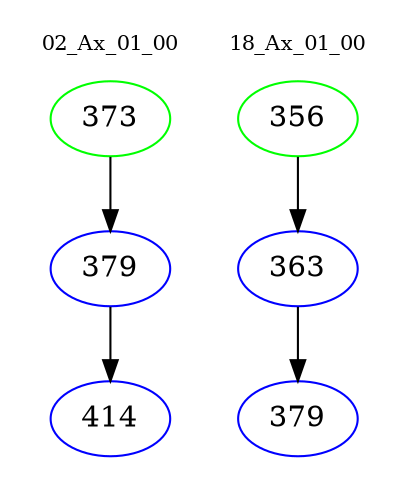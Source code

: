 digraph{
subgraph cluster_0 {
color = white
label = "02_Ax_01_00";
fontsize=10;
T0_373 [label="373", color="green"]
T0_373 -> T0_379 [color="black"]
T0_379 [label="379", color="blue"]
T0_379 -> T0_414 [color="black"]
T0_414 [label="414", color="blue"]
}
subgraph cluster_1 {
color = white
label = "18_Ax_01_00";
fontsize=10;
T1_356 [label="356", color="green"]
T1_356 -> T1_363 [color="black"]
T1_363 [label="363", color="blue"]
T1_363 -> T1_379 [color="black"]
T1_379 [label="379", color="blue"]
}
}

